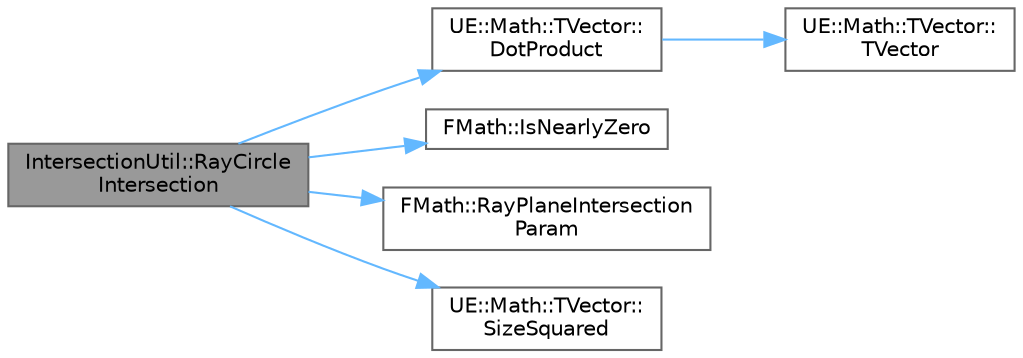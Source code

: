 digraph "IntersectionUtil::RayCircleIntersection"
{
 // INTERACTIVE_SVG=YES
 // LATEX_PDF_SIZE
  bgcolor="transparent";
  edge [fontname=Helvetica,fontsize=10,labelfontname=Helvetica,labelfontsize=10];
  node [fontname=Helvetica,fontsize=10,shape=box,height=0.2,width=0.4];
  rankdir="LR";
  Node1 [id="Node000001",label="IntersectionUtil::RayCircle\lIntersection",height=0.2,width=0.4,color="gray40", fillcolor="grey60", style="filled", fontcolor="black",tooltip="Intersect ray with circle and return intersection info (# hits, ray parameters)"];
  Node1 -> Node2 [id="edge1_Node000001_Node000002",color="steelblue1",style="solid",tooltip=" "];
  Node2 [id="Node000002",label="UE::Math::TVector::\lDotProduct",height=0.2,width=0.4,color="grey40", fillcolor="white", style="filled",URL="$de/d77/structUE_1_1Math_1_1TVector.html#a54958539a4708898fafdd9ee6106fe20",tooltip="Calculate the dot product of two vectors."];
  Node2 -> Node3 [id="edge2_Node000002_Node000003",color="steelblue1",style="solid",tooltip=" "];
  Node3 [id="Node000003",label="UE::Math::TVector::\lTVector",height=0.2,width=0.4,color="grey40", fillcolor="white", style="filled",URL="$de/d77/structUE_1_1Math_1_1TVector.html#a50071892cd411543cbbb3d9d35a6f277",tooltip="Default constructor (no initialization)."];
  Node1 -> Node4 [id="edge3_Node000001_Node000004",color="steelblue1",style="solid",tooltip=" "];
  Node4 [id="Node000004",label="FMath::IsNearlyZero",height=0.2,width=0.4,color="grey40", fillcolor="white", style="filled",URL="$dc/d20/structFMath.html#ac9075b119b641d69ef4475cc5c2a60a8",tooltip="Checks if a floating point number is nearly zero."];
  Node1 -> Node5 [id="edge4_Node000001_Node000005",color="steelblue1",style="solid",tooltip=" "];
  Node5 [id="Node000005",label="FMath::RayPlaneIntersection\lParam",height=0.2,width=0.4,color="grey40", fillcolor="white", style="filled",URL="$dc/d20/structFMath.html#a38bd7d0fa46902c1652bb4a38cbd2bb2",tooltip="Find the intersection of a ray and a plane."];
  Node1 -> Node6 [id="edge5_Node000001_Node000006",color="steelblue1",style="solid",tooltip=" "];
  Node6 [id="Node000006",label="UE::Math::TVector::\lSizeSquared",height=0.2,width=0.4,color="grey40", fillcolor="white", style="filled",URL="$de/d77/structUE_1_1Math_1_1TVector.html#aa34e5d2379446a1ede5472a9d0da044c",tooltip="Get the squared length of this vector."];
}
